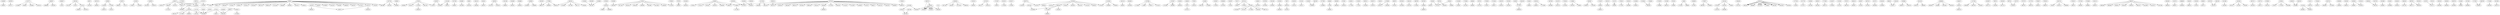 digraph g {
3434893 -> 1058057 [ weight="1"]
1838790 -> 3470177 [ weight="1"]
1210777 -> 1153885 [ weight="1"]
1210777 -> 940945 [ weight="1"]
1210777 -> 1934658 [ weight="1"]
1210777 -> 1403154 [ weight="1"]
1685857 -> 3488568 [ weight="1"]
1685857 -> 3925205 [ weight="1"]
2096837 -> 45253 [ weight="1"]
1905106 -> 3512187 [ weight="1"]
1905106 -> 221007 [ weight="1"]
1905106 -> 1574313 [ weight="1"]
80672 -> 1291418 [ weight="1"]
3487126 -> 1882951 [ weight="1"]
188309 -> 1164448 [ weight="1"]
188309 -> 1737684 [ weight="1"]
1164448 -> 1582075 [ weight="1"]
334079 -> 2686522 [ weight="1"]
334079 -> 252127 [ weight="1"]
452359 -> 1764811 [ weight="1"]
452359 -> 1190429 [ weight="1"]
1436976 -> 3531558 [ weight="1"]
1436976 -> 3539570 [ weight="1"]
609147 -> 1538374 [ weight="1"]
609147 -> 989539 [ weight="1"]
609147 -> 2812201 [ weight="1"]
609147 -> 339273 [ weight="1"]
609147 -> 1650868 [ weight="1"]
609147 -> 779552 [ weight="1"]
989539 -> 3713241 [ weight="1"]
475283 -> 3539842 [ weight="1"]
475283 -> 3541877 [ weight="1"]
475283 -> 1213618 [ weight="1"]
475283 -> 3657354 [ weight="1"]
475283 -> 1719076 [ weight="1"]
3517928 -> 3548627 [ weight="1"]
306954 -> 2511284 [ weight="1"]
306954 -> 3564638 [ weight="1"]
306954 -> 3583942 [ weight="1"]
306954 -> 3587047 [ weight="1"]
306954 -> 3593011 [ weight="1"]
306954 -> 786308 [ weight="1"]
306954 -> 3578603 [ weight="1"]
306954 -> 3670224 [ weight="1"]
306954 -> 991688 [ weight="1"]
306954 -> 3699618 [ weight="1"]
306954 -> 2002331 [ weight="1"]
306954 -> 1972516 [ weight="1"]
306954 -> 3793722 [ weight="1"]
306954 -> 1784156 [ weight="1"]
306954 -> 3846117 [ weight="1"]
306954 -> 3905363 [ weight="1"]
306954 -> 779552 [ weight="1"]
306954 -> 779552 [ weight="1"]
306954 -> 3867986 [ weight="1"]
306954 -> 1474821 [ weight="1"]
306954 -> 1938437 [ weight="1"]
306954 -> 3974672 [ weight="1"]
306954 -> 3975629 [ weight="1"]
306954 -> 3987726 [ weight="1"]
306954 -> 3999278 [ weight="1"]
3540881 -> 3551969 [ weight="1"]
85983 -> 3555184 [ weight="1"]
1574313 -> 1496035 [ weight="1"]
1574313 -> 3647623 [ weight="1"]
1484116 -> 1366248 [ weight="1"]
824042 -> 2049767 [ weight="1"]
1460320 -> 1010736 [ weight="1"]
1460320 -> 1841367 [ weight="1"]
1651298 -> 1968641 [ weight="1"]
3534809 -> 3593431 [ weight="1"]
3556880 -> 3594814 [ weight="1"]
1638839 -> 1624690 [ weight="1"]
1638839 -> 1638838 [ weight="1"]
1778892 -> 3609834 [ weight="1"]
1778892 -> 3681623 [ weight="1"]
1778892 -> 3885272 [ weight="1"]
1524659 -> 2637361 [ weight="1"]
2834380 -> 2637361 [ weight="1"]
3158894 -> 2637361 [ weight="1"]
1878363 -> 3616229 [ weight="1"]
3616229 -> 769863 [ weight="1"]
3616229 -> 3658844 [ weight="1"]
1313611 -> 3617240 [ weight="1"]
1313611 -> 3633410 [ weight="1"]
1313611 -> 3636158 [ weight="1"]
1313611 -> 3282548 [ weight="1"]
1313611 -> 3659300 [ weight="1"]
1313611 -> 3673862 [ weight="1"]
1313611 -> 3672584 [ weight="1"]
1313611 -> 1040038 [ weight="1"]
1313611 -> 2115978 [ weight="1"]
787676 -> 1569547 [ weight="1"]
787676 -> 1569547 [ weight="1"]
3516265 -> 3620245 [ weight="1"]
2373154 -> 678723 [ weight="1"]
2373154 -> 960527 [ weight="1"]
2373154 -> 3647522 [ weight="1"]
2373154 -> 3647679 [ weight="1"]
2373154 -> 3648055 [ weight="1"]
2373154 -> 3651514 [ weight="1"]
2373154 -> 1786851 [ weight="1"]
2373154 -> 3652130 [ weight="1"]
2373154 -> 3653054 [ weight="1"]
2373154 -> 3484786 [ weight="1"]
2373154 -> 3660733 [ weight="1"]
2373154 -> 3674623 [ weight="1"]
2373154 -> 3686316 [ weight="1"]
2373154 -> 3696148 [ weight="1"]
2373154 -> 1932251 [ weight="1"]
2373154 -> 1956290 [ weight="1"]
2373154 -> 3715766 [ weight="1"]
2373154 -> 3387618 [ weight="1"]
2373154 -> 3722412 [ weight="1"]
2373154 -> 3722505 [ weight="1"]
2373154 -> 1839628 [ weight="1"]
646505 -> 1576157 [ weight="1"]
646505 -> 1786851 [ weight="1"]
646505 -> 3670611 [ weight="1"]
646505 -> 2633076 [ weight="1"]
646505 -> 2940396 [ weight="1"]
646505 -> 3756411 [ weight="1"]
646505 -> 2098275 [ weight="1"]
3515408 -> 3163312 [ weight="1"]
3515408 -> 1918426 [ weight="1"]
3163312 -> 3497249 [ weight="1"]
3497248 -> 3497249 [ weight="1"]
3594645 -> 1837146 [ weight="1"]
3594645 -> 3629447 [ weight="1"]
3594645 -> 3211340 [ weight="1"]
3594645 -> 3666333 [ weight="1"]
2333313 -> 3629451 [ weight="1"]
1871923 -> 3631117 [ weight="1"]
1871923 -> 1991222 [ weight="1"]
1617560 -> 3636289 [ weight="1"]
1617560 -> 3652130 [ weight="1"]
1751587 -> 339070 [ weight="1"]
3525809 -> 3282548 [ weight="1"]
1213618 -> 1958419 [ weight="1"]
3552291 -> 1735209 [ weight="1"]
3523017 -> 1379285 [ weight="1"]
1503998 -> 1926427 [ weight="1"]
1503998 -> 1164194 [ weight="1"]
1503998 -> 3928990 [ weight="1"]
1926427 -> 3701085 [ weight="1"]
2333546 -> 3647561 [ weight="1"]
2333546 -> 3666345 [ weight="1"]
2333546 -> 3700414 [ weight="1"]
2333546 -> 1247675 [ weight="1"]
2333546 -> 3744235 [ weight="1"]
2333546 -> 3824205 [ weight="1"]
2333546 -> 3812353 [ weight="1"]
2333546 -> 2474216 [ weight="1"]
2333546 -> 887662 [ weight="1"]
1491124 -> 266554 [ weight="1"]
3643903 -> 3541649 [ weight="1"]
339273 -> 3928990 [ weight="1"]
1276390 -> 339273 [ weight="1"]
3473472 -> 339273 [ weight="1"]
3473472 -> 3762446 [ weight="1"]
2990324 -> 3651514 [ weight="1"]
1786851 -> 1571930 [ weight="1"]
1537866 -> 1774385 [ weight="1"]
1537866 -> 119863 [ weight="1"]
1537866 -> 3708377 [ weight="1"]
1537866 -> 3710107 [ weight="1"]
1570407 -> 1575369 [ weight="1"]
1570407 -> 1663060 [ weight="1"]
1570407 -> 1663060 [ weight="1"]
1505053 -> 3656184 [ weight="1"]
1485652 -> 761337 [ weight="1"]
761337 -> 3473317 [ weight="1"]
1531448 -> 1569131 [ weight="1"]
1531448 -> 1569131 [ weight="1"]
1531448 -> 1618645 [ weight="1"]
787693 -> 1392410 [ weight="1"]
3618557 -> 1618645 [ weight="1"]
3618557 -> 1719076 [ weight="1"]
544385 -> 3667526 [ weight="1"]
544385 -> 3726845 [ weight="1"]
3666345 -> 1922989 [ weight="1"]
3666345 -> 3774106 [ weight="1"]
3666345 -> 1919262 [ weight="1"]
1030367 -> 1736783 [ weight="1"]
3599808 -> 1037483 [ weight="1"]
1591897 -> 722184 [ weight="1"]
781471 -> 926407 [ weight="1"]
3672241 -> 926407 [ weight="1"]
3672241 -> 3739910 [ weight="1"]
3672241 -> 567682 [ weight="1"]
1485811 -> 3675545 [ weight="1"]
3557992 -> 3675994 [ weight="1"]
3525186 -> 3676602 [ weight="1"]
3655201 -> 3677280 [ weight="1"]
3655201 -> 897772 [ weight="1"]
3655201 -> 3681623 [ weight="1"]
3655201 -> 1043481 [ weight="1"]
3655201 -> 1673892 [ weight="1"]
2225934 -> 1266494 [ weight="1"]
1266494 -> 2844026 [ weight="1"]
78873 -> 3650159 [ weight="1"]
3650159 -> 643765 [ weight="1"]
3561991 -> 1301541 [ weight="1"]
911540 -> 1256127 [ weight="1"]
1424092 -> 1939609 [ weight="1"]
3661005 -> 1939609 [ weight="1"]
1798291 -> 3686316 [ weight="1"]
1377909 -> 1243808 [ weight="1"]
849840 -> 97399 [ weight="1"]
97399 -> 1656851 [ weight="1"]
2805859 -> 3689166 [ weight="1"]
873091 -> 1595244 [ weight="1"]
1628911 -> 1177060 [ weight="1"]
1216933 -> 777526 [ weight="1"]
1956290 -> 2009255 [ weight="1"]
3593511 -> 3702929 [ weight="1"]
2059573 -> 3704579 [ weight="1"]
328236 -> 1831617 [ weight="1"]
1370069 -> 1831617 [ weight="1"]
1370069 -> 1844290 [ weight="1"]
908576 -> 3705251 [ weight="1"]
3676550 -> 3578346 [ weight="1"]
1494145 -> 3705729 [ weight="1"]
1880799 -> 3710042 [ weight="1"]
2947659 -> 1206049 [ weight="1"]
1206049 -> 1469879 [ weight="1"]
3594778 -> 1247675 [ weight="1"]
3594778 -> 1451463 [ weight="1"]
868422 -> 1582164 [ weight="1"]
877451 -> 1582164 [ weight="1"]
877451 -> 926671 [ weight="1"]
877451 -> 1043084 [ weight="1"]
3018828 -> 1582164 [ weight="1"]
924583 -> 830502 [ weight="1"]
924583 -> 1707421 [ weight="1"]
3675105 -> 1922989 [ weight="1"]
2143458 -> 1194387 [ weight="1"]
1734964 -> 1673452 [ weight="1"]
863864 -> 863863 [ weight="1"]
567201 -> 3732752 [ weight="1"]
3728030 -> 3734871 [ weight="1"]
3724364 -> 1506317 [ weight="1"]
567682 -> 3745358 [ weight="1"]
567682 -> 3767232 [ weight="1"]
567682 -> 3772946 [ weight="1"]
567682 -> 1607844 [ weight="1"]
567682 -> 3897714 [ weight="1"]
1084715 -> 1004941 [ weight="1"]
1084715 -> 1050406 [ weight="1"]
1004941 -> 1918426 [ weight="1"]
1004941 -> 1050381 [ weight="1"]
1004941 -> 1050381 [ weight="1"]
1004941 -> 1050381 [ weight="1"]
1004941 -> 1050381 [ weight="1"]
1004941 -> 1050381 [ weight="1"]
1004941 -> 1050406 [ weight="1"]
1004941 -> 1050406 [ weight="1"]
1004941 -> 1050406 [ weight="1"]
1004941 -> 1050406 [ weight="1"]
1004941 -> 1892628 [ weight="1"]
3115003 -> 3744235 [ weight="1"]
3115003 -> 3766638 [ weight="1"]
3115003 -> 3788345 [ weight="1"]
1691876 -> 1818323 [ weight="1"]
1352304 -> 1352303 [ weight="1"]
624829 -> 1577001 [ weight="1"]
1577001 -> 3809029 [ weight="1"]
3624529 -> 1577001 [ weight="1"]
914642 -> 949462 [ weight="1"]
1620316 -> 1465647 [ weight="1"]
1620316 -> 1774369 [ weight="1"]
1697296 -> 2081989 [ weight="1"]
948744 -> 1650868 [ weight="1"]
1614374 -> 3255176 [ weight="1"]
1762634 -> 2135440 [ weight="1"]
1164194 -> 3775993 [ weight="1"]
1164194 -> 3868802 [ weight="1"]
1164194 -> 3942761 [ weight="1"]
1164194 -> 1043084 [ weight="1"]
1126882 -> 3766758 [ weight="1"]
1126882 -> 754608 [ weight="1"]
3632667 -> 3766870 [ weight="1"]
3632667 -> 3793166 [ weight="1"]
2743437 -> 839485 [ weight="1"]
839485 -> 1606811 [ weight="1"]
3658416 -> 3774106 [ weight="1"]
3774106 -> 809892 [ weight="1"]
1832215 -> 1292043 [ weight="1"]
214176 -> 550490 [ weight="1"]
214176 -> 550490 [ weight="1"]
1795613 -> 3777897 [ weight="1"]
1020510 -> 3033690 [ weight="1"]
2126956 -> 3768031 [ weight="1"]
1519646 -> 1465240 [ weight="1"]
1766485 -> 1465240 [ weight="1"]
3716678 -> 3789966 [ weight="1"]
1013082 -> 3692223 [ weight="1"]
978100 -> 978099 [ weight="1"]
18485 -> 1737634 [ weight="1"]
18485 -> 286089 [ weight="1"]
1958009 -> 547346 [ weight="1"]
3738677 -> 3687663 [ weight="1"]
3738677 -> 3796603 [ weight="1"]
1931442 -> 3797924 [ weight="1"]
1931442 -> 2016333 [ weight="1"]
1931442 -> 750849 [ weight="1"]
3797924 -> 2187678 [ weight="1"]
1384439 -> 3791705 [ weight="1"]
305766 -> 1707421 [ weight="1"]
305766 -> 1092934 [ weight="1"]
390545 -> 1707421 [ weight="1"]
390545 -> 440980 [ weight="1"]
1662242 -> 1662241 [ weight="1"]
1662242 -> 1662241 [ weight="1"]
1662242 -> 1662241 [ weight="1"]
1662242 -> 1662241 [ weight="1"]
1662242 -> 3806660 [ weight="1"]
1662242 -> 2411299 [ weight="1"]
1662242 -> 2411299 [ weight="1"]
1662242 -> 2411299 [ weight="1"]
1662242 -> 2411299 [ weight="1"]
1662242 -> 2411299 [ weight="1"]
1662242 -> 1709482 [ weight="1"]
1662242 -> 1709482 [ weight="1"]
1662242 -> 1709482 [ weight="1"]
1662242 -> 1487493 [ weight="1"]
1662242 -> 1487493 [ weight="1"]
1662242 -> 1487493 [ weight="1"]
1662242 -> 3932043 [ weight="1"]
1662242 -> 3932043 [ weight="1"]
1662242 -> 3932044 [ weight="1"]
1277018 -> 244236 [ weight="1"]
3517739 -> 3712517 [ weight="1"]
2016333 -> 3902080 [ weight="1"]
3793722 -> 3850330 [ weight="1"]
3793722 -> 2189473 [ weight="1"]
1355994 -> 1401348 [ weight="1"]
3112 -> 1892628 [ weight="1"]
1805912 -> 3823265 [ weight="1"]
1774595 -> 1805179 [ weight="1"]
1541097 -> 3759285 [ weight="1"]
1221902 -> 611192 [ weight="1"]
3793721 -> 3802139 [ weight="1"]
3606143 -> 3835827 [ weight="1"]
849287 -> 351020 [ weight="1"]
3487142 -> 1970182 [ weight="1"]
461732 -> 3842846 [ weight="1"]
2042365 -> 1923683 [ weight="1"]
880440 -> 1316971 [ weight="1"]
1564184 -> 1316971 [ weight="1"]
3538966 -> 3580075 [ weight="1"]
3538966 -> 1564129 [ weight="1"]
2041190 -> 3847657 [ weight="1"]
2041190 -> 3885663 [ weight="1"]
3806868 -> 3826935 [ weight="1"]
3806868 -> 935988 [ weight="1"]
3806868 -> 4010340 [ weight="1"]
3806868 -> 4029220 [ weight="1"]
1460437 -> 1861051 [ weight="1"]
1861051 -> 3856143 [ weight="1"]
1127196 -> 3063640 [ weight="1"]
1127196 -> 3855758 [ weight="1"]
1127196 -> 1504407 [ weight="1"]
3619057 -> 3857173 [ weight="1"]
788753 -> 1304358 [ weight="1"]
1635439 -> 3557114 [ weight="1"]
993754 -> 1435619 [ weight="1"]
1267475 -> 1435619 [ weight="1"]
3787278 -> 3862781 [ weight="1"]
1317740 -> 3865736 [ weight="1"]
3768557 -> 3859251 [ weight="1"]
3796319 -> 3882873 [ weight="1"]
1901650 -> 3885272 [ weight="1"]
3831701 -> 728258 [ weight="1"]
3831701 -> 3910311 [ weight="1"]
3831701 -> 3836859 [ weight="1"]
3782012 -> 389155 [ weight="1"]
3727444 -> 3843087 [ weight="1"]
1781688 -> 1666865 [ weight="1"]
1920115 -> 3895287 [ weight="1"]
3486107 -> 3895596 [ weight="1"]
3486107 -> 3883008 [ weight="1"]
3486107 -> 3929872 [ weight="1"]
3486107 -> 3942350 [ weight="1"]
3486107 -> 3959353 [ weight="1"]
3486107 -> 3993752 [ weight="1"]
3486107 -> 4010469 [ weight="1"]
3486107 -> 4013475 [ weight="1"]
3486107 -> 4027389 [ weight="1"]
3824403 -> 3896194 [ weight="1"]
1434722 -> 3900071 [ weight="1"]
1737684 -> 232416 [ weight="1"]
3688909 -> 3904828 [ weight="1"]
944429 -> 3908151 [ weight="1"]
1550559 -> 337593 [ weight="1"]
840845 -> 645751 [ weight="1"]
1847235 -> 1502745 [ weight="1"]
1863138 -> 1502745 [ weight="1"]
1611966 -> 1561636 [ weight="1"]
1491492 -> 2023127 [ weight="1"]
1491492 -> 437445 [ weight="1"]
1491492 -> 1925687 [ weight="1"]
2247730 -> 635138 [ weight="1"]
2247730 -> 3867986 [ weight="1"]
2247730 -> 1268400 [ weight="1"]
1340136 -> 2189473 [ weight="1"]
1340136 -> 3940452 [ weight="1"]
3857311 -> 3922420 [ weight="1"]
1587741 -> 1456171 [ weight="1"]
3576801 -> 3932154 [ weight="1"]
525360 -> 170976 [ weight="1"]
525360 -> 1778138 [ weight="1"]
525360 -> 4010386 [ weight="1"]
1460292 -> 2034866 [ weight="1"]
2062203 -> 2034866 [ weight="1"]
1331436 -> 3943981 [ weight="1"]
1331436 -> 584308 [ weight="1"]
1784444 -> 3545527 [ weight="1"]
3827013 -> 3945695 [ weight="1"]
3827013 -> 2101368 [ weight="1"]
1893808 -> 1298500 [ weight="1"]
3622081 -> 3949221 [ weight="1"]
1400500 -> 1396991 [ weight="1"]
1400500 -> 1353033 [ weight="1"]
341011 -> 3959745 [ weight="1"]
3959745 -> 584308 [ weight="1"]
2389556 -> 1095726 [ weight="1"]
3610728 -> 1095726 [ weight="1"]
1923088 -> 1306481 [ weight="1"]
824563 -> 3359688 [ weight="1"]
3825823 -> 3825822 [ weight="1"]
2660420 -> 3872792 [ weight="1"]
1268401 -> 1268400 [ weight="1"]
3887932 -> 3982772 [ weight="1"]
3887932 -> 3882208 [ weight="1"]
3832502 -> 3882208 [ weight="1"]
1842692 -> 2274076 [ weight="1"]
1842692 -> 1842691 [ weight="1"]
1853508 -> 2274076 [ weight="1"]
1853508 -> 2098275 [ weight="1"]
423378 -> 1021277 [ weight="1"]
947425 -> 1021277 [ weight="1"]
1949126 -> 4003560 [ weight="1"]
2000504 -> 4004934 [ weight="1"]
1555416 -> 1353033 [ weight="1"]
345234 -> 1043084 [ weight="1"]
795469 -> 1043084 [ weight="1"]
1371767 -> 1043084 [ weight="1"]
1371767 -> 1287441 [ weight="1"]
3959759 -> 4019940 [ weight="1"]
914648 -> 940949 [ weight="1"]
914648 -> 940949 [ weight="1"]
3769922 -> 2115978 [ weight="1"]
1871904 -> 4026840 [ weight="1"]
2306356 -> 1842691 [ weight="1"]
1174501 -> 2246933 [ weight="1"]
2669789 -> 2246933 [ weight="1"]
1714464 -> 4039169 [ weight="1"]
3613596 -> 1935776 [ weight="1"]
}
